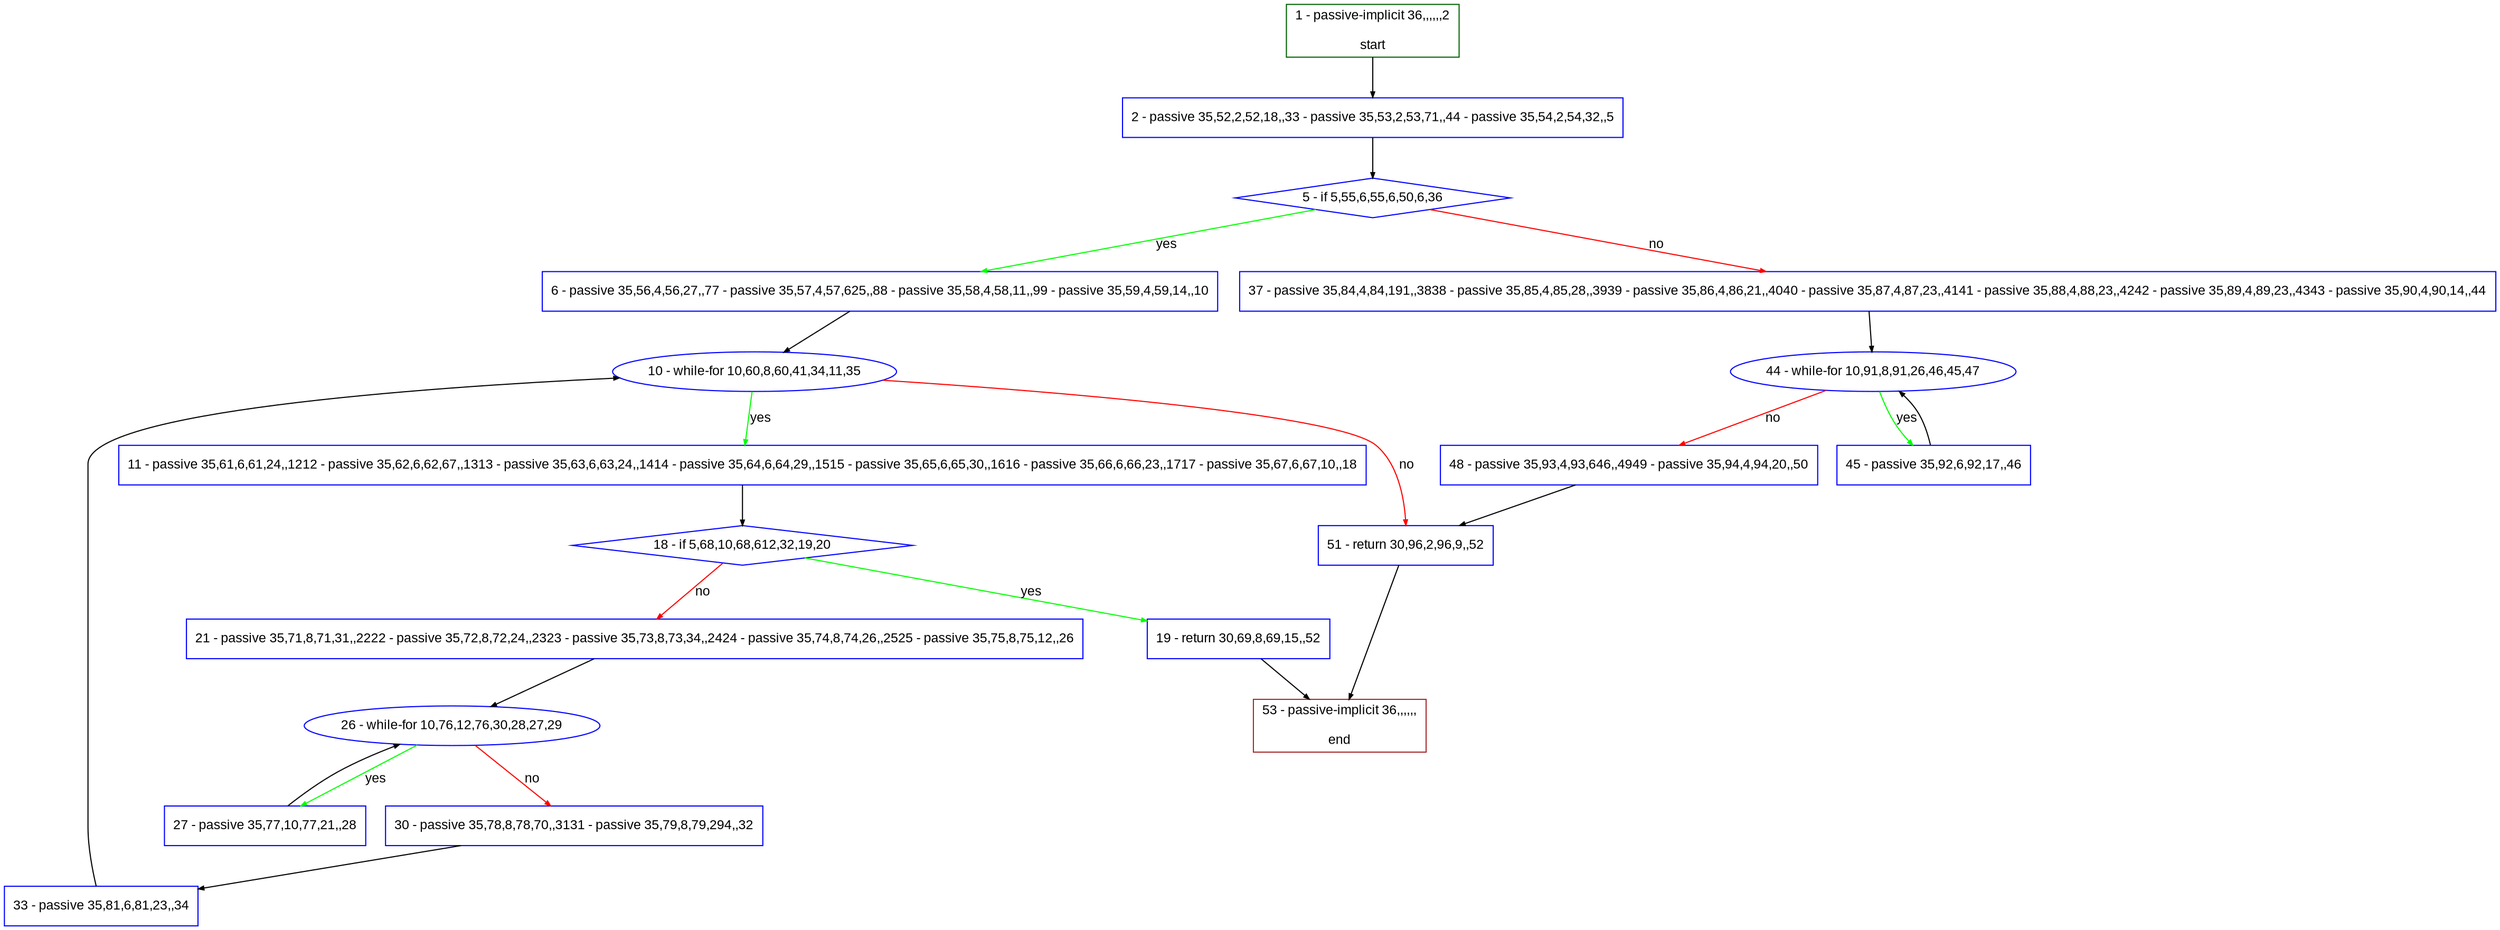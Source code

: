 digraph "" {
  graph [pack="true", label="", fontsize="12", packmode="clust", fontname="Arial", fillcolor="#FFFFCC", bgcolor="white", style="rounded,filled", compound="true"];
  node [node_initialized="no", label="", color="grey", fontsize="12", fillcolor="white", fontname="Arial", style="filled", shape="rectangle", compound="true", fixedsize="false"];
  edge [fontcolor="black", arrowhead="normal", arrowtail="none", arrowsize="0.5", ltail="", label="", color="black", fontsize="12", lhead="", fontname="Arial", dir="forward", compound="true"];
  __N1 [label="2 - passive 35,52,2,52,18,,33 - passive 35,53,2,53,71,,44 - passive 35,54,2,54,32,,5", color="#0000ff", fillcolor="#ffffff", style="filled", shape="box"];
  __N2 [label="1 - passive-implicit 36,,,,,,2\n\nstart", color="#006400", fillcolor="#ffffff", style="filled", shape="box"];
  __N3 [label="5 - if 5,55,6,55,6,50,6,36", color="#0000ff", fillcolor="#ffffff", style="filled", shape="diamond"];
  __N4 [label="6 - passive 35,56,4,56,27,,77 - passive 35,57,4,57,625,,88 - passive 35,58,4,58,11,,99 - passive 35,59,4,59,14,,10", color="#0000ff", fillcolor="#ffffff", style="filled", shape="box"];
  __N5 [label="37 - passive 35,84,4,84,191,,3838 - passive 35,85,4,85,28,,3939 - passive 35,86,4,86,21,,4040 - passive 35,87,4,87,23,,4141 - passive 35,88,4,88,23,,4242 - passive 35,89,4,89,23,,4343 - passive 35,90,4,90,14,,44", color="#0000ff", fillcolor="#ffffff", style="filled", shape="box"];
  __N6 [label="10 - while-for 10,60,8,60,41,34,11,35", color="#0000ff", fillcolor="#ffffff", style="filled", shape="oval"];
  __N7 [label="11 - passive 35,61,6,61,24,,1212 - passive 35,62,6,62,67,,1313 - passive 35,63,6,63,24,,1414 - passive 35,64,6,64,29,,1515 - passive 35,65,6,65,30,,1616 - passive 35,66,6,66,23,,1717 - passive 35,67,6,67,10,,18", color="#0000ff", fillcolor="#ffffff", style="filled", shape="box"];
  __N8 [label="51 - return 30,96,2,96,9,,52", color="#0000ff", fillcolor="#ffffff", style="filled", shape="box"];
  __N9 [label="18 - if 5,68,10,68,612,32,19,20", color="#0000ff", fillcolor="#ffffff", style="filled", shape="diamond"];
  __N10 [label="19 - return 30,69,8,69,15,,52", color="#0000ff", fillcolor="#ffffff", style="filled", shape="box"];
  __N11 [label="21 - passive 35,71,8,71,31,,2222 - passive 35,72,8,72,24,,2323 - passive 35,73,8,73,34,,2424 - passive 35,74,8,74,26,,2525 - passive 35,75,8,75,12,,26", color="#0000ff", fillcolor="#ffffff", style="filled", shape="box"];
  __N12 [label="53 - passive-implicit 36,,,,,,\n\nend", color="#a52a2a", fillcolor="#ffffff", style="filled", shape="box"];
  __N13 [label="26 - while-for 10,76,12,76,30,28,27,29", color="#0000ff", fillcolor="#ffffff", style="filled", shape="oval"];
  __N14 [label="27 - passive 35,77,10,77,21,,28", color="#0000ff", fillcolor="#ffffff", style="filled", shape="box"];
  __N15 [label="30 - passive 35,78,8,78,70,,3131 - passive 35,79,8,79,294,,32", color="#0000ff", fillcolor="#ffffff", style="filled", shape="box"];
  __N16 [label="33 - passive 35,81,6,81,23,,34", color="#0000ff", fillcolor="#ffffff", style="filled", shape="box"];
  __N17 [label="44 - while-for 10,91,8,91,26,46,45,47", color="#0000ff", fillcolor="#ffffff", style="filled", shape="oval"];
  __N18 [label="45 - passive 35,92,6,92,17,,46", color="#0000ff", fillcolor="#ffffff", style="filled", shape="box"];
  __N19 [label="48 - passive 35,93,4,93,646,,4949 - passive 35,94,4,94,20,,50", color="#0000ff", fillcolor="#ffffff", style="filled", shape="box"];
  __N2 -> __N1 [arrowhead="normal", arrowtail="none", color="#000000", label="", dir="forward"];
  __N1 -> __N3 [arrowhead="normal", arrowtail="none", color="#000000", label="", dir="forward"];
  __N3 -> __N4 [arrowhead="normal", arrowtail="none", color="#00ff00", label="yes", dir="forward"];
  __N3 -> __N5 [arrowhead="normal", arrowtail="none", color="#ff0000", label="no", dir="forward"];
  __N4 -> __N6 [arrowhead="normal", arrowtail="none", color="#000000", label="", dir="forward"];
  __N6 -> __N7 [arrowhead="normal", arrowtail="none", color="#00ff00", label="yes", dir="forward"];
  __N6 -> __N8 [arrowhead="normal", arrowtail="none", color="#ff0000", label="no", dir="forward"];
  __N7 -> __N9 [arrowhead="normal", arrowtail="none", color="#000000", label="", dir="forward"];
  __N9 -> __N10 [arrowhead="normal", arrowtail="none", color="#00ff00", label="yes", dir="forward"];
  __N9 -> __N11 [arrowhead="normal", arrowtail="none", color="#ff0000", label="no", dir="forward"];
  __N10 -> __N12 [arrowhead="normal", arrowtail="none", color="#000000", label="", dir="forward"];
  __N11 -> __N13 [arrowhead="normal", arrowtail="none", color="#000000", label="", dir="forward"];
  __N13 -> __N14 [arrowhead="normal", arrowtail="none", color="#00ff00", label="yes", dir="forward"];
  __N14 -> __N13 [arrowhead="normal", arrowtail="none", color="#000000", label="", dir="forward"];
  __N13 -> __N15 [arrowhead="normal", arrowtail="none", color="#ff0000", label="no", dir="forward"];
  __N15 -> __N16 [arrowhead="normal", arrowtail="none", color="#000000", label="", dir="forward"];
  __N16 -> __N6 [arrowhead="normal", arrowtail="none", color="#000000", label="", dir="forward"];
  __N5 -> __N17 [arrowhead="normal", arrowtail="none", color="#000000", label="", dir="forward"];
  __N17 -> __N18 [arrowhead="normal", arrowtail="none", color="#00ff00", label="yes", dir="forward"];
  __N18 -> __N17 [arrowhead="normal", arrowtail="none", color="#000000", label="", dir="forward"];
  __N17 -> __N19 [arrowhead="normal", arrowtail="none", color="#ff0000", label="no", dir="forward"];
  __N19 -> __N8 [arrowhead="normal", arrowtail="none", color="#000000", label="", dir="forward"];
  __N8 -> __N12 [arrowhead="normal", arrowtail="none", color="#000000", label="", dir="forward"];
}
